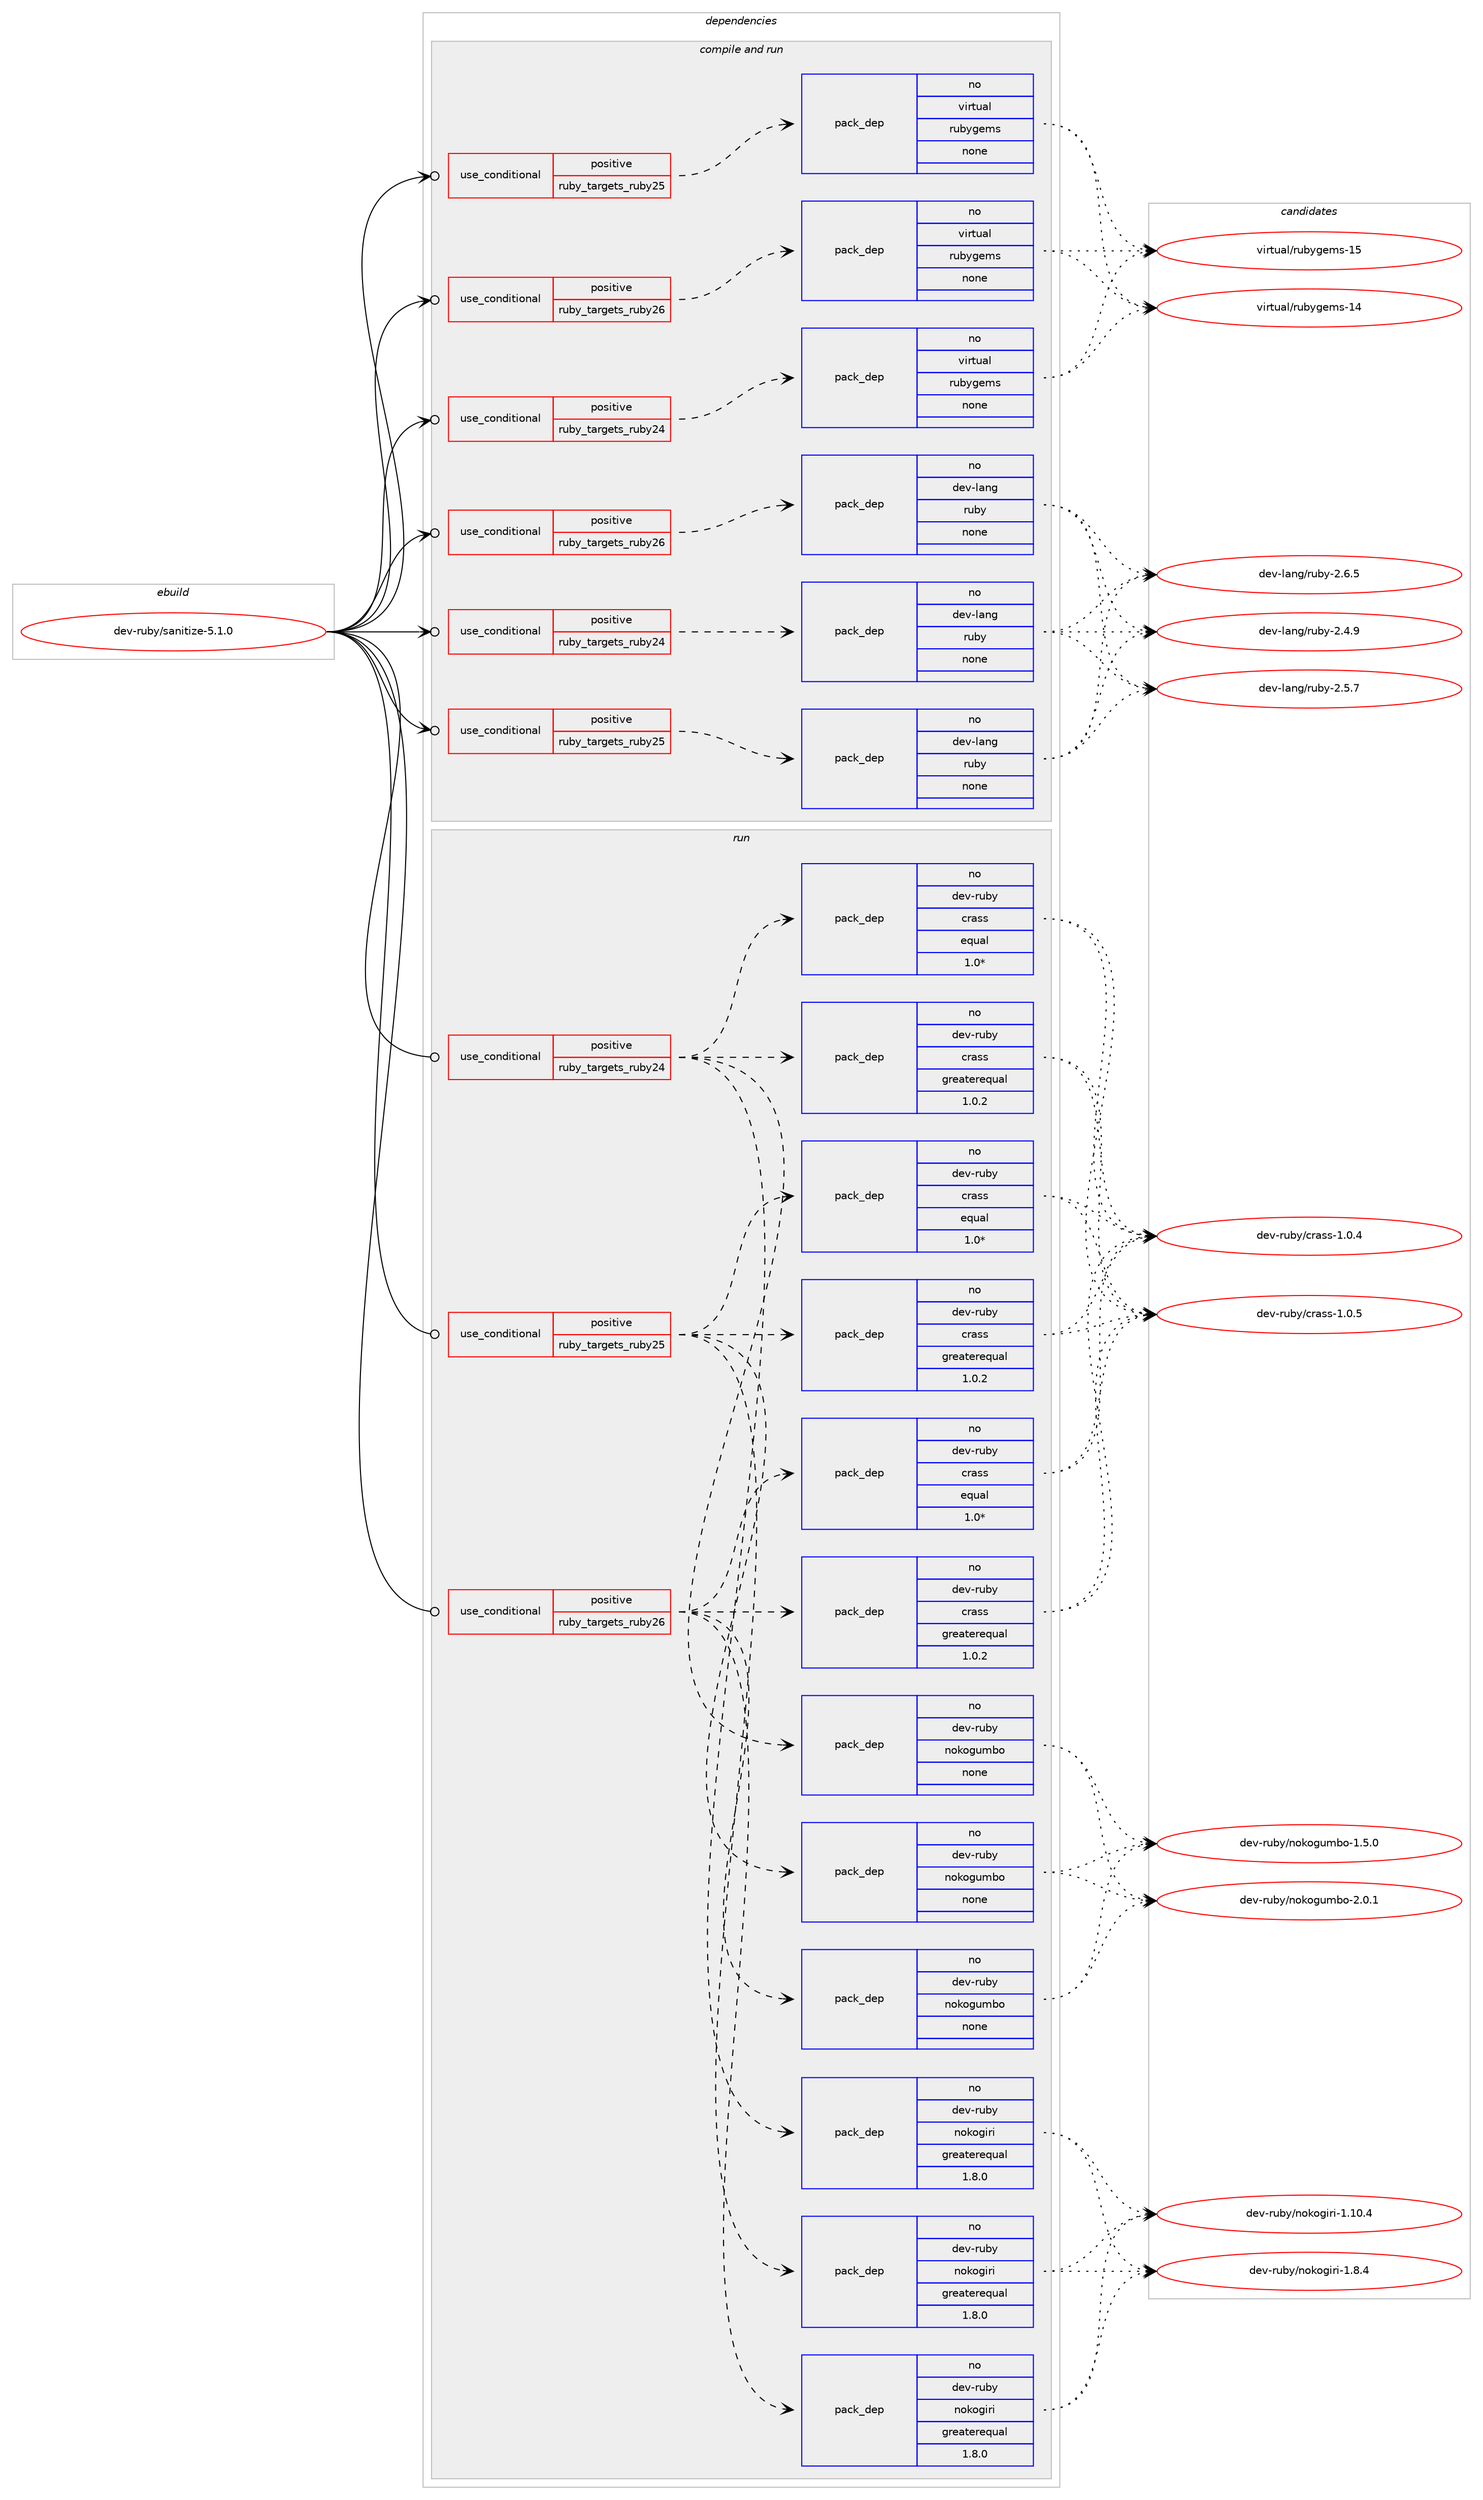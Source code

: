 digraph prolog {

# *************
# Graph options
# *************

newrank=true;
concentrate=true;
compound=true;
graph [rankdir=LR,fontname=Helvetica,fontsize=10,ranksep=1.5];#, ranksep=2.5, nodesep=0.2];
edge  [arrowhead=vee];
node  [fontname=Helvetica,fontsize=10];

# **********
# The ebuild
# **********

subgraph cluster_leftcol {
color=gray;
rank=same;
label=<<i>ebuild</i>>;
id [label="dev-ruby/sanitize-5.1.0", color=red, width=4, href="../dev-ruby/sanitize-5.1.0.svg"];
}

# ****************
# The dependencies
# ****************

subgraph cluster_midcol {
color=gray;
label=<<i>dependencies</i>>;
subgraph cluster_compile {
fillcolor="#eeeeee";
style=filled;
label=<<i>compile</i>>;
}
subgraph cluster_compileandrun {
fillcolor="#eeeeee";
style=filled;
label=<<i>compile and run</i>>;
subgraph cond177020 {
dependency714634 [label=<<TABLE BORDER="0" CELLBORDER="1" CELLSPACING="0" CELLPADDING="4"><TR><TD ROWSPAN="3" CELLPADDING="10">use_conditional</TD></TR><TR><TD>positive</TD></TR><TR><TD>ruby_targets_ruby24</TD></TR></TABLE>>, shape=none, color=red];
subgraph pack525584 {
dependency714635 [label=<<TABLE BORDER="0" CELLBORDER="1" CELLSPACING="0" CELLPADDING="4" WIDTH="220"><TR><TD ROWSPAN="6" CELLPADDING="30">pack_dep</TD></TR><TR><TD WIDTH="110">no</TD></TR><TR><TD>dev-lang</TD></TR><TR><TD>ruby</TD></TR><TR><TD>none</TD></TR><TR><TD></TD></TR></TABLE>>, shape=none, color=blue];
}
dependency714634:e -> dependency714635:w [weight=20,style="dashed",arrowhead="vee"];
}
id:e -> dependency714634:w [weight=20,style="solid",arrowhead="odotvee"];
subgraph cond177021 {
dependency714636 [label=<<TABLE BORDER="0" CELLBORDER="1" CELLSPACING="0" CELLPADDING="4"><TR><TD ROWSPAN="3" CELLPADDING="10">use_conditional</TD></TR><TR><TD>positive</TD></TR><TR><TD>ruby_targets_ruby24</TD></TR></TABLE>>, shape=none, color=red];
subgraph pack525585 {
dependency714637 [label=<<TABLE BORDER="0" CELLBORDER="1" CELLSPACING="0" CELLPADDING="4" WIDTH="220"><TR><TD ROWSPAN="6" CELLPADDING="30">pack_dep</TD></TR><TR><TD WIDTH="110">no</TD></TR><TR><TD>virtual</TD></TR><TR><TD>rubygems</TD></TR><TR><TD>none</TD></TR><TR><TD></TD></TR></TABLE>>, shape=none, color=blue];
}
dependency714636:e -> dependency714637:w [weight=20,style="dashed",arrowhead="vee"];
}
id:e -> dependency714636:w [weight=20,style="solid",arrowhead="odotvee"];
subgraph cond177022 {
dependency714638 [label=<<TABLE BORDER="0" CELLBORDER="1" CELLSPACING="0" CELLPADDING="4"><TR><TD ROWSPAN="3" CELLPADDING="10">use_conditional</TD></TR><TR><TD>positive</TD></TR><TR><TD>ruby_targets_ruby25</TD></TR></TABLE>>, shape=none, color=red];
subgraph pack525586 {
dependency714639 [label=<<TABLE BORDER="0" CELLBORDER="1" CELLSPACING="0" CELLPADDING="4" WIDTH="220"><TR><TD ROWSPAN="6" CELLPADDING="30">pack_dep</TD></TR><TR><TD WIDTH="110">no</TD></TR><TR><TD>dev-lang</TD></TR><TR><TD>ruby</TD></TR><TR><TD>none</TD></TR><TR><TD></TD></TR></TABLE>>, shape=none, color=blue];
}
dependency714638:e -> dependency714639:w [weight=20,style="dashed",arrowhead="vee"];
}
id:e -> dependency714638:w [weight=20,style="solid",arrowhead="odotvee"];
subgraph cond177023 {
dependency714640 [label=<<TABLE BORDER="0" CELLBORDER="1" CELLSPACING="0" CELLPADDING="4"><TR><TD ROWSPAN="3" CELLPADDING="10">use_conditional</TD></TR><TR><TD>positive</TD></TR><TR><TD>ruby_targets_ruby25</TD></TR></TABLE>>, shape=none, color=red];
subgraph pack525587 {
dependency714641 [label=<<TABLE BORDER="0" CELLBORDER="1" CELLSPACING="0" CELLPADDING="4" WIDTH="220"><TR><TD ROWSPAN="6" CELLPADDING="30">pack_dep</TD></TR><TR><TD WIDTH="110">no</TD></TR><TR><TD>virtual</TD></TR><TR><TD>rubygems</TD></TR><TR><TD>none</TD></TR><TR><TD></TD></TR></TABLE>>, shape=none, color=blue];
}
dependency714640:e -> dependency714641:w [weight=20,style="dashed",arrowhead="vee"];
}
id:e -> dependency714640:w [weight=20,style="solid",arrowhead="odotvee"];
subgraph cond177024 {
dependency714642 [label=<<TABLE BORDER="0" CELLBORDER="1" CELLSPACING="0" CELLPADDING="4"><TR><TD ROWSPAN="3" CELLPADDING="10">use_conditional</TD></TR><TR><TD>positive</TD></TR><TR><TD>ruby_targets_ruby26</TD></TR></TABLE>>, shape=none, color=red];
subgraph pack525588 {
dependency714643 [label=<<TABLE BORDER="0" CELLBORDER="1" CELLSPACING="0" CELLPADDING="4" WIDTH="220"><TR><TD ROWSPAN="6" CELLPADDING="30">pack_dep</TD></TR><TR><TD WIDTH="110">no</TD></TR><TR><TD>dev-lang</TD></TR><TR><TD>ruby</TD></TR><TR><TD>none</TD></TR><TR><TD></TD></TR></TABLE>>, shape=none, color=blue];
}
dependency714642:e -> dependency714643:w [weight=20,style="dashed",arrowhead="vee"];
}
id:e -> dependency714642:w [weight=20,style="solid",arrowhead="odotvee"];
subgraph cond177025 {
dependency714644 [label=<<TABLE BORDER="0" CELLBORDER="1" CELLSPACING="0" CELLPADDING="4"><TR><TD ROWSPAN="3" CELLPADDING="10">use_conditional</TD></TR><TR><TD>positive</TD></TR><TR><TD>ruby_targets_ruby26</TD></TR></TABLE>>, shape=none, color=red];
subgraph pack525589 {
dependency714645 [label=<<TABLE BORDER="0" CELLBORDER="1" CELLSPACING="0" CELLPADDING="4" WIDTH="220"><TR><TD ROWSPAN="6" CELLPADDING="30">pack_dep</TD></TR><TR><TD WIDTH="110">no</TD></TR><TR><TD>virtual</TD></TR><TR><TD>rubygems</TD></TR><TR><TD>none</TD></TR><TR><TD></TD></TR></TABLE>>, shape=none, color=blue];
}
dependency714644:e -> dependency714645:w [weight=20,style="dashed",arrowhead="vee"];
}
id:e -> dependency714644:w [weight=20,style="solid",arrowhead="odotvee"];
}
subgraph cluster_run {
fillcolor="#eeeeee";
style=filled;
label=<<i>run</i>>;
subgraph cond177026 {
dependency714646 [label=<<TABLE BORDER="0" CELLBORDER="1" CELLSPACING="0" CELLPADDING="4"><TR><TD ROWSPAN="3" CELLPADDING="10">use_conditional</TD></TR><TR><TD>positive</TD></TR><TR><TD>ruby_targets_ruby24</TD></TR></TABLE>>, shape=none, color=red];
subgraph pack525590 {
dependency714647 [label=<<TABLE BORDER="0" CELLBORDER="1" CELLSPACING="0" CELLPADDING="4" WIDTH="220"><TR><TD ROWSPAN="6" CELLPADDING="30">pack_dep</TD></TR><TR><TD WIDTH="110">no</TD></TR><TR><TD>dev-ruby</TD></TR><TR><TD>crass</TD></TR><TR><TD>greaterequal</TD></TR><TR><TD>1.0.2</TD></TR></TABLE>>, shape=none, color=blue];
}
dependency714646:e -> dependency714647:w [weight=20,style="dashed",arrowhead="vee"];
subgraph pack525591 {
dependency714648 [label=<<TABLE BORDER="0" CELLBORDER="1" CELLSPACING="0" CELLPADDING="4" WIDTH="220"><TR><TD ROWSPAN="6" CELLPADDING="30">pack_dep</TD></TR><TR><TD WIDTH="110">no</TD></TR><TR><TD>dev-ruby</TD></TR><TR><TD>crass</TD></TR><TR><TD>equal</TD></TR><TR><TD>1.0*</TD></TR></TABLE>>, shape=none, color=blue];
}
dependency714646:e -> dependency714648:w [weight=20,style="dashed",arrowhead="vee"];
subgraph pack525592 {
dependency714649 [label=<<TABLE BORDER="0" CELLBORDER="1" CELLSPACING="0" CELLPADDING="4" WIDTH="220"><TR><TD ROWSPAN="6" CELLPADDING="30">pack_dep</TD></TR><TR><TD WIDTH="110">no</TD></TR><TR><TD>dev-ruby</TD></TR><TR><TD>nokogiri</TD></TR><TR><TD>greaterequal</TD></TR><TR><TD>1.8.0</TD></TR></TABLE>>, shape=none, color=blue];
}
dependency714646:e -> dependency714649:w [weight=20,style="dashed",arrowhead="vee"];
subgraph pack525593 {
dependency714650 [label=<<TABLE BORDER="0" CELLBORDER="1" CELLSPACING="0" CELLPADDING="4" WIDTH="220"><TR><TD ROWSPAN="6" CELLPADDING="30">pack_dep</TD></TR><TR><TD WIDTH="110">no</TD></TR><TR><TD>dev-ruby</TD></TR><TR><TD>nokogumbo</TD></TR><TR><TD>none</TD></TR><TR><TD></TD></TR></TABLE>>, shape=none, color=blue];
}
dependency714646:e -> dependency714650:w [weight=20,style="dashed",arrowhead="vee"];
}
id:e -> dependency714646:w [weight=20,style="solid",arrowhead="odot"];
subgraph cond177027 {
dependency714651 [label=<<TABLE BORDER="0" CELLBORDER="1" CELLSPACING="0" CELLPADDING="4"><TR><TD ROWSPAN="3" CELLPADDING="10">use_conditional</TD></TR><TR><TD>positive</TD></TR><TR><TD>ruby_targets_ruby25</TD></TR></TABLE>>, shape=none, color=red];
subgraph pack525594 {
dependency714652 [label=<<TABLE BORDER="0" CELLBORDER="1" CELLSPACING="0" CELLPADDING="4" WIDTH="220"><TR><TD ROWSPAN="6" CELLPADDING="30">pack_dep</TD></TR><TR><TD WIDTH="110">no</TD></TR><TR><TD>dev-ruby</TD></TR><TR><TD>crass</TD></TR><TR><TD>greaterequal</TD></TR><TR><TD>1.0.2</TD></TR></TABLE>>, shape=none, color=blue];
}
dependency714651:e -> dependency714652:w [weight=20,style="dashed",arrowhead="vee"];
subgraph pack525595 {
dependency714653 [label=<<TABLE BORDER="0" CELLBORDER="1" CELLSPACING="0" CELLPADDING="4" WIDTH="220"><TR><TD ROWSPAN="6" CELLPADDING="30">pack_dep</TD></TR><TR><TD WIDTH="110">no</TD></TR><TR><TD>dev-ruby</TD></TR><TR><TD>crass</TD></TR><TR><TD>equal</TD></TR><TR><TD>1.0*</TD></TR></TABLE>>, shape=none, color=blue];
}
dependency714651:e -> dependency714653:w [weight=20,style="dashed",arrowhead="vee"];
subgraph pack525596 {
dependency714654 [label=<<TABLE BORDER="0" CELLBORDER="1" CELLSPACING="0" CELLPADDING="4" WIDTH="220"><TR><TD ROWSPAN="6" CELLPADDING="30">pack_dep</TD></TR><TR><TD WIDTH="110">no</TD></TR><TR><TD>dev-ruby</TD></TR><TR><TD>nokogiri</TD></TR><TR><TD>greaterequal</TD></TR><TR><TD>1.8.0</TD></TR></TABLE>>, shape=none, color=blue];
}
dependency714651:e -> dependency714654:w [weight=20,style="dashed",arrowhead="vee"];
subgraph pack525597 {
dependency714655 [label=<<TABLE BORDER="0" CELLBORDER="1" CELLSPACING="0" CELLPADDING="4" WIDTH="220"><TR><TD ROWSPAN="6" CELLPADDING="30">pack_dep</TD></TR><TR><TD WIDTH="110">no</TD></TR><TR><TD>dev-ruby</TD></TR><TR><TD>nokogumbo</TD></TR><TR><TD>none</TD></TR><TR><TD></TD></TR></TABLE>>, shape=none, color=blue];
}
dependency714651:e -> dependency714655:w [weight=20,style="dashed",arrowhead="vee"];
}
id:e -> dependency714651:w [weight=20,style="solid",arrowhead="odot"];
subgraph cond177028 {
dependency714656 [label=<<TABLE BORDER="0" CELLBORDER="1" CELLSPACING="0" CELLPADDING="4"><TR><TD ROWSPAN="3" CELLPADDING="10">use_conditional</TD></TR><TR><TD>positive</TD></TR><TR><TD>ruby_targets_ruby26</TD></TR></TABLE>>, shape=none, color=red];
subgraph pack525598 {
dependency714657 [label=<<TABLE BORDER="0" CELLBORDER="1" CELLSPACING="0" CELLPADDING="4" WIDTH="220"><TR><TD ROWSPAN="6" CELLPADDING="30">pack_dep</TD></TR><TR><TD WIDTH="110">no</TD></TR><TR><TD>dev-ruby</TD></TR><TR><TD>crass</TD></TR><TR><TD>greaterequal</TD></TR><TR><TD>1.0.2</TD></TR></TABLE>>, shape=none, color=blue];
}
dependency714656:e -> dependency714657:w [weight=20,style="dashed",arrowhead="vee"];
subgraph pack525599 {
dependency714658 [label=<<TABLE BORDER="0" CELLBORDER="1" CELLSPACING="0" CELLPADDING="4" WIDTH="220"><TR><TD ROWSPAN="6" CELLPADDING="30">pack_dep</TD></TR><TR><TD WIDTH="110">no</TD></TR><TR><TD>dev-ruby</TD></TR><TR><TD>crass</TD></TR><TR><TD>equal</TD></TR><TR><TD>1.0*</TD></TR></TABLE>>, shape=none, color=blue];
}
dependency714656:e -> dependency714658:w [weight=20,style="dashed",arrowhead="vee"];
subgraph pack525600 {
dependency714659 [label=<<TABLE BORDER="0" CELLBORDER="1" CELLSPACING="0" CELLPADDING="4" WIDTH="220"><TR><TD ROWSPAN="6" CELLPADDING="30">pack_dep</TD></TR><TR><TD WIDTH="110">no</TD></TR><TR><TD>dev-ruby</TD></TR><TR><TD>nokogiri</TD></TR><TR><TD>greaterequal</TD></TR><TR><TD>1.8.0</TD></TR></TABLE>>, shape=none, color=blue];
}
dependency714656:e -> dependency714659:w [weight=20,style="dashed",arrowhead="vee"];
subgraph pack525601 {
dependency714660 [label=<<TABLE BORDER="0" CELLBORDER="1" CELLSPACING="0" CELLPADDING="4" WIDTH="220"><TR><TD ROWSPAN="6" CELLPADDING="30">pack_dep</TD></TR><TR><TD WIDTH="110">no</TD></TR><TR><TD>dev-ruby</TD></TR><TR><TD>nokogumbo</TD></TR><TR><TD>none</TD></TR><TR><TD></TD></TR></TABLE>>, shape=none, color=blue];
}
dependency714656:e -> dependency714660:w [weight=20,style="dashed",arrowhead="vee"];
}
id:e -> dependency714656:w [weight=20,style="solid",arrowhead="odot"];
}
}

# **************
# The candidates
# **************

subgraph cluster_choices {
rank=same;
color=gray;
label=<<i>candidates</i>>;

subgraph choice525584 {
color=black;
nodesep=1;
choice10010111845108971101034711411798121455046524657 [label="dev-lang/ruby-2.4.9", color=red, width=4,href="../dev-lang/ruby-2.4.9.svg"];
choice10010111845108971101034711411798121455046534655 [label="dev-lang/ruby-2.5.7", color=red, width=4,href="../dev-lang/ruby-2.5.7.svg"];
choice10010111845108971101034711411798121455046544653 [label="dev-lang/ruby-2.6.5", color=red, width=4,href="../dev-lang/ruby-2.6.5.svg"];
dependency714635:e -> choice10010111845108971101034711411798121455046524657:w [style=dotted,weight="100"];
dependency714635:e -> choice10010111845108971101034711411798121455046534655:w [style=dotted,weight="100"];
dependency714635:e -> choice10010111845108971101034711411798121455046544653:w [style=dotted,weight="100"];
}
subgraph choice525585 {
color=black;
nodesep=1;
choice118105114116117971084711411798121103101109115454952 [label="virtual/rubygems-14", color=red, width=4,href="../virtual/rubygems-14.svg"];
choice118105114116117971084711411798121103101109115454953 [label="virtual/rubygems-15", color=red, width=4,href="../virtual/rubygems-15.svg"];
dependency714637:e -> choice118105114116117971084711411798121103101109115454952:w [style=dotted,weight="100"];
dependency714637:e -> choice118105114116117971084711411798121103101109115454953:w [style=dotted,weight="100"];
}
subgraph choice525586 {
color=black;
nodesep=1;
choice10010111845108971101034711411798121455046524657 [label="dev-lang/ruby-2.4.9", color=red, width=4,href="../dev-lang/ruby-2.4.9.svg"];
choice10010111845108971101034711411798121455046534655 [label="dev-lang/ruby-2.5.7", color=red, width=4,href="../dev-lang/ruby-2.5.7.svg"];
choice10010111845108971101034711411798121455046544653 [label="dev-lang/ruby-2.6.5", color=red, width=4,href="../dev-lang/ruby-2.6.5.svg"];
dependency714639:e -> choice10010111845108971101034711411798121455046524657:w [style=dotted,weight="100"];
dependency714639:e -> choice10010111845108971101034711411798121455046534655:w [style=dotted,weight="100"];
dependency714639:e -> choice10010111845108971101034711411798121455046544653:w [style=dotted,weight="100"];
}
subgraph choice525587 {
color=black;
nodesep=1;
choice118105114116117971084711411798121103101109115454952 [label="virtual/rubygems-14", color=red, width=4,href="../virtual/rubygems-14.svg"];
choice118105114116117971084711411798121103101109115454953 [label="virtual/rubygems-15", color=red, width=4,href="../virtual/rubygems-15.svg"];
dependency714641:e -> choice118105114116117971084711411798121103101109115454952:w [style=dotted,weight="100"];
dependency714641:e -> choice118105114116117971084711411798121103101109115454953:w [style=dotted,weight="100"];
}
subgraph choice525588 {
color=black;
nodesep=1;
choice10010111845108971101034711411798121455046524657 [label="dev-lang/ruby-2.4.9", color=red, width=4,href="../dev-lang/ruby-2.4.9.svg"];
choice10010111845108971101034711411798121455046534655 [label="dev-lang/ruby-2.5.7", color=red, width=4,href="../dev-lang/ruby-2.5.7.svg"];
choice10010111845108971101034711411798121455046544653 [label="dev-lang/ruby-2.6.5", color=red, width=4,href="../dev-lang/ruby-2.6.5.svg"];
dependency714643:e -> choice10010111845108971101034711411798121455046524657:w [style=dotted,weight="100"];
dependency714643:e -> choice10010111845108971101034711411798121455046534655:w [style=dotted,weight="100"];
dependency714643:e -> choice10010111845108971101034711411798121455046544653:w [style=dotted,weight="100"];
}
subgraph choice525589 {
color=black;
nodesep=1;
choice118105114116117971084711411798121103101109115454952 [label="virtual/rubygems-14", color=red, width=4,href="../virtual/rubygems-14.svg"];
choice118105114116117971084711411798121103101109115454953 [label="virtual/rubygems-15", color=red, width=4,href="../virtual/rubygems-15.svg"];
dependency714645:e -> choice118105114116117971084711411798121103101109115454952:w [style=dotted,weight="100"];
dependency714645:e -> choice118105114116117971084711411798121103101109115454953:w [style=dotted,weight="100"];
}
subgraph choice525590 {
color=black;
nodesep=1;
choice1001011184511411798121479911497115115454946484652 [label="dev-ruby/crass-1.0.4", color=red, width=4,href="../dev-ruby/crass-1.0.4.svg"];
choice1001011184511411798121479911497115115454946484653 [label="dev-ruby/crass-1.0.5", color=red, width=4,href="../dev-ruby/crass-1.0.5.svg"];
dependency714647:e -> choice1001011184511411798121479911497115115454946484652:w [style=dotted,weight="100"];
dependency714647:e -> choice1001011184511411798121479911497115115454946484653:w [style=dotted,weight="100"];
}
subgraph choice525591 {
color=black;
nodesep=1;
choice1001011184511411798121479911497115115454946484652 [label="dev-ruby/crass-1.0.4", color=red, width=4,href="../dev-ruby/crass-1.0.4.svg"];
choice1001011184511411798121479911497115115454946484653 [label="dev-ruby/crass-1.0.5", color=red, width=4,href="../dev-ruby/crass-1.0.5.svg"];
dependency714648:e -> choice1001011184511411798121479911497115115454946484652:w [style=dotted,weight="100"];
dependency714648:e -> choice1001011184511411798121479911497115115454946484653:w [style=dotted,weight="100"];
}
subgraph choice525592 {
color=black;
nodesep=1;
choice10010111845114117981214711011110711110310511410545494649484652 [label="dev-ruby/nokogiri-1.10.4", color=red, width=4,href="../dev-ruby/nokogiri-1.10.4.svg"];
choice100101118451141179812147110111107111103105114105454946564652 [label="dev-ruby/nokogiri-1.8.4", color=red, width=4,href="../dev-ruby/nokogiri-1.8.4.svg"];
dependency714649:e -> choice10010111845114117981214711011110711110310511410545494649484652:w [style=dotted,weight="100"];
dependency714649:e -> choice100101118451141179812147110111107111103105114105454946564652:w [style=dotted,weight="100"];
}
subgraph choice525593 {
color=black;
nodesep=1;
choice10010111845114117981214711011110711110311710998111454946534648 [label="dev-ruby/nokogumbo-1.5.0", color=red, width=4,href="../dev-ruby/nokogumbo-1.5.0.svg"];
choice10010111845114117981214711011110711110311710998111455046484649 [label="dev-ruby/nokogumbo-2.0.1", color=red, width=4,href="../dev-ruby/nokogumbo-2.0.1.svg"];
dependency714650:e -> choice10010111845114117981214711011110711110311710998111454946534648:w [style=dotted,weight="100"];
dependency714650:e -> choice10010111845114117981214711011110711110311710998111455046484649:w [style=dotted,weight="100"];
}
subgraph choice525594 {
color=black;
nodesep=1;
choice1001011184511411798121479911497115115454946484652 [label="dev-ruby/crass-1.0.4", color=red, width=4,href="../dev-ruby/crass-1.0.4.svg"];
choice1001011184511411798121479911497115115454946484653 [label="dev-ruby/crass-1.0.5", color=red, width=4,href="../dev-ruby/crass-1.0.5.svg"];
dependency714652:e -> choice1001011184511411798121479911497115115454946484652:w [style=dotted,weight="100"];
dependency714652:e -> choice1001011184511411798121479911497115115454946484653:w [style=dotted,weight="100"];
}
subgraph choice525595 {
color=black;
nodesep=1;
choice1001011184511411798121479911497115115454946484652 [label="dev-ruby/crass-1.0.4", color=red, width=4,href="../dev-ruby/crass-1.0.4.svg"];
choice1001011184511411798121479911497115115454946484653 [label="dev-ruby/crass-1.0.5", color=red, width=4,href="../dev-ruby/crass-1.0.5.svg"];
dependency714653:e -> choice1001011184511411798121479911497115115454946484652:w [style=dotted,weight="100"];
dependency714653:e -> choice1001011184511411798121479911497115115454946484653:w [style=dotted,weight="100"];
}
subgraph choice525596 {
color=black;
nodesep=1;
choice10010111845114117981214711011110711110310511410545494649484652 [label="dev-ruby/nokogiri-1.10.4", color=red, width=4,href="../dev-ruby/nokogiri-1.10.4.svg"];
choice100101118451141179812147110111107111103105114105454946564652 [label="dev-ruby/nokogiri-1.8.4", color=red, width=4,href="../dev-ruby/nokogiri-1.8.4.svg"];
dependency714654:e -> choice10010111845114117981214711011110711110310511410545494649484652:w [style=dotted,weight="100"];
dependency714654:e -> choice100101118451141179812147110111107111103105114105454946564652:w [style=dotted,weight="100"];
}
subgraph choice525597 {
color=black;
nodesep=1;
choice10010111845114117981214711011110711110311710998111454946534648 [label="dev-ruby/nokogumbo-1.5.0", color=red, width=4,href="../dev-ruby/nokogumbo-1.5.0.svg"];
choice10010111845114117981214711011110711110311710998111455046484649 [label="dev-ruby/nokogumbo-2.0.1", color=red, width=4,href="../dev-ruby/nokogumbo-2.0.1.svg"];
dependency714655:e -> choice10010111845114117981214711011110711110311710998111454946534648:w [style=dotted,weight="100"];
dependency714655:e -> choice10010111845114117981214711011110711110311710998111455046484649:w [style=dotted,weight="100"];
}
subgraph choice525598 {
color=black;
nodesep=1;
choice1001011184511411798121479911497115115454946484652 [label="dev-ruby/crass-1.0.4", color=red, width=4,href="../dev-ruby/crass-1.0.4.svg"];
choice1001011184511411798121479911497115115454946484653 [label="dev-ruby/crass-1.0.5", color=red, width=4,href="../dev-ruby/crass-1.0.5.svg"];
dependency714657:e -> choice1001011184511411798121479911497115115454946484652:w [style=dotted,weight="100"];
dependency714657:e -> choice1001011184511411798121479911497115115454946484653:w [style=dotted,weight="100"];
}
subgraph choice525599 {
color=black;
nodesep=1;
choice1001011184511411798121479911497115115454946484652 [label="dev-ruby/crass-1.0.4", color=red, width=4,href="../dev-ruby/crass-1.0.4.svg"];
choice1001011184511411798121479911497115115454946484653 [label="dev-ruby/crass-1.0.5", color=red, width=4,href="../dev-ruby/crass-1.0.5.svg"];
dependency714658:e -> choice1001011184511411798121479911497115115454946484652:w [style=dotted,weight="100"];
dependency714658:e -> choice1001011184511411798121479911497115115454946484653:w [style=dotted,weight="100"];
}
subgraph choice525600 {
color=black;
nodesep=1;
choice10010111845114117981214711011110711110310511410545494649484652 [label="dev-ruby/nokogiri-1.10.4", color=red, width=4,href="../dev-ruby/nokogiri-1.10.4.svg"];
choice100101118451141179812147110111107111103105114105454946564652 [label="dev-ruby/nokogiri-1.8.4", color=red, width=4,href="../dev-ruby/nokogiri-1.8.4.svg"];
dependency714659:e -> choice10010111845114117981214711011110711110310511410545494649484652:w [style=dotted,weight="100"];
dependency714659:e -> choice100101118451141179812147110111107111103105114105454946564652:w [style=dotted,weight="100"];
}
subgraph choice525601 {
color=black;
nodesep=1;
choice10010111845114117981214711011110711110311710998111454946534648 [label="dev-ruby/nokogumbo-1.5.0", color=red, width=4,href="../dev-ruby/nokogumbo-1.5.0.svg"];
choice10010111845114117981214711011110711110311710998111455046484649 [label="dev-ruby/nokogumbo-2.0.1", color=red, width=4,href="../dev-ruby/nokogumbo-2.0.1.svg"];
dependency714660:e -> choice10010111845114117981214711011110711110311710998111454946534648:w [style=dotted,weight="100"];
dependency714660:e -> choice10010111845114117981214711011110711110311710998111455046484649:w [style=dotted,weight="100"];
}
}

}
